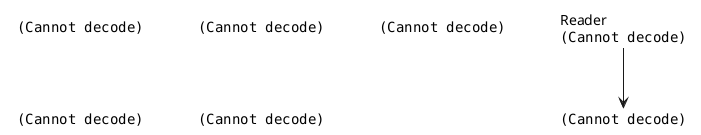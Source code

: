 @startuml

skinparam CardBackgroundColor white
skinparam CardBorderColor white
skinparam CardBorderThickness 0
skinparam Shadowing false

card "<img:../img/others/book-cover-small.jpg>"        as book

card "Reader\n<img:../img/dudes/dude.png>"             as reader


card "<img:../img/dudes/dinis-dude.png>"               as dinis

card "<img:../img/dudes/dude-holding-something.png>"   as holding
card "<img:../img/dudes/dude-not-sure.png>"            as not_sure
card "<img:../img/dudes/dude-on-the-move.png>"         as on_move
card "<img:../img/dudes/dude-scratching-head.png>"     as head


reader -down-> book


@enduml
